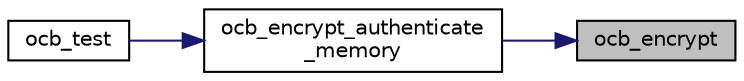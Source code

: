 digraph "ocb_encrypt"
{
 // LATEX_PDF_SIZE
  edge [fontname="Helvetica",fontsize="10",labelfontname="Helvetica",labelfontsize="10"];
  node [fontname="Helvetica",fontsize="10",shape=record];
  rankdir="RL";
  Node5 [label="ocb_encrypt",height=0.2,width=0.4,color="black", fillcolor="grey75", style="filled", fontcolor="black",tooltip="Encrypt a block of data with OCB."];
  Node5 -> Node6 [dir="back",color="midnightblue",fontsize="10",style="solid"];
  Node6 [label="ocb_encrypt_authenticate\l_memory",height=0.2,width=0.4,color="black", fillcolor="white", style="filled",URL="$ocb__encrypt__authenticate__memory_8c.html#a6dc818f74acf81f66cd2f25b5f0024b6",tooltip="Encrypt and generate an authentication code for a buffer of memory."];
  Node6 -> Node7 [dir="back",color="midnightblue",fontsize="10",style="solid"];
  Node7 [label="ocb_test",height=0.2,width=0.4,color="black", fillcolor="white", style="filled",URL="$ocb__test_8c.html#afbc7c6139aaabac9146afff688bafbb9",tooltip="Test the OCB protocol."];
}
